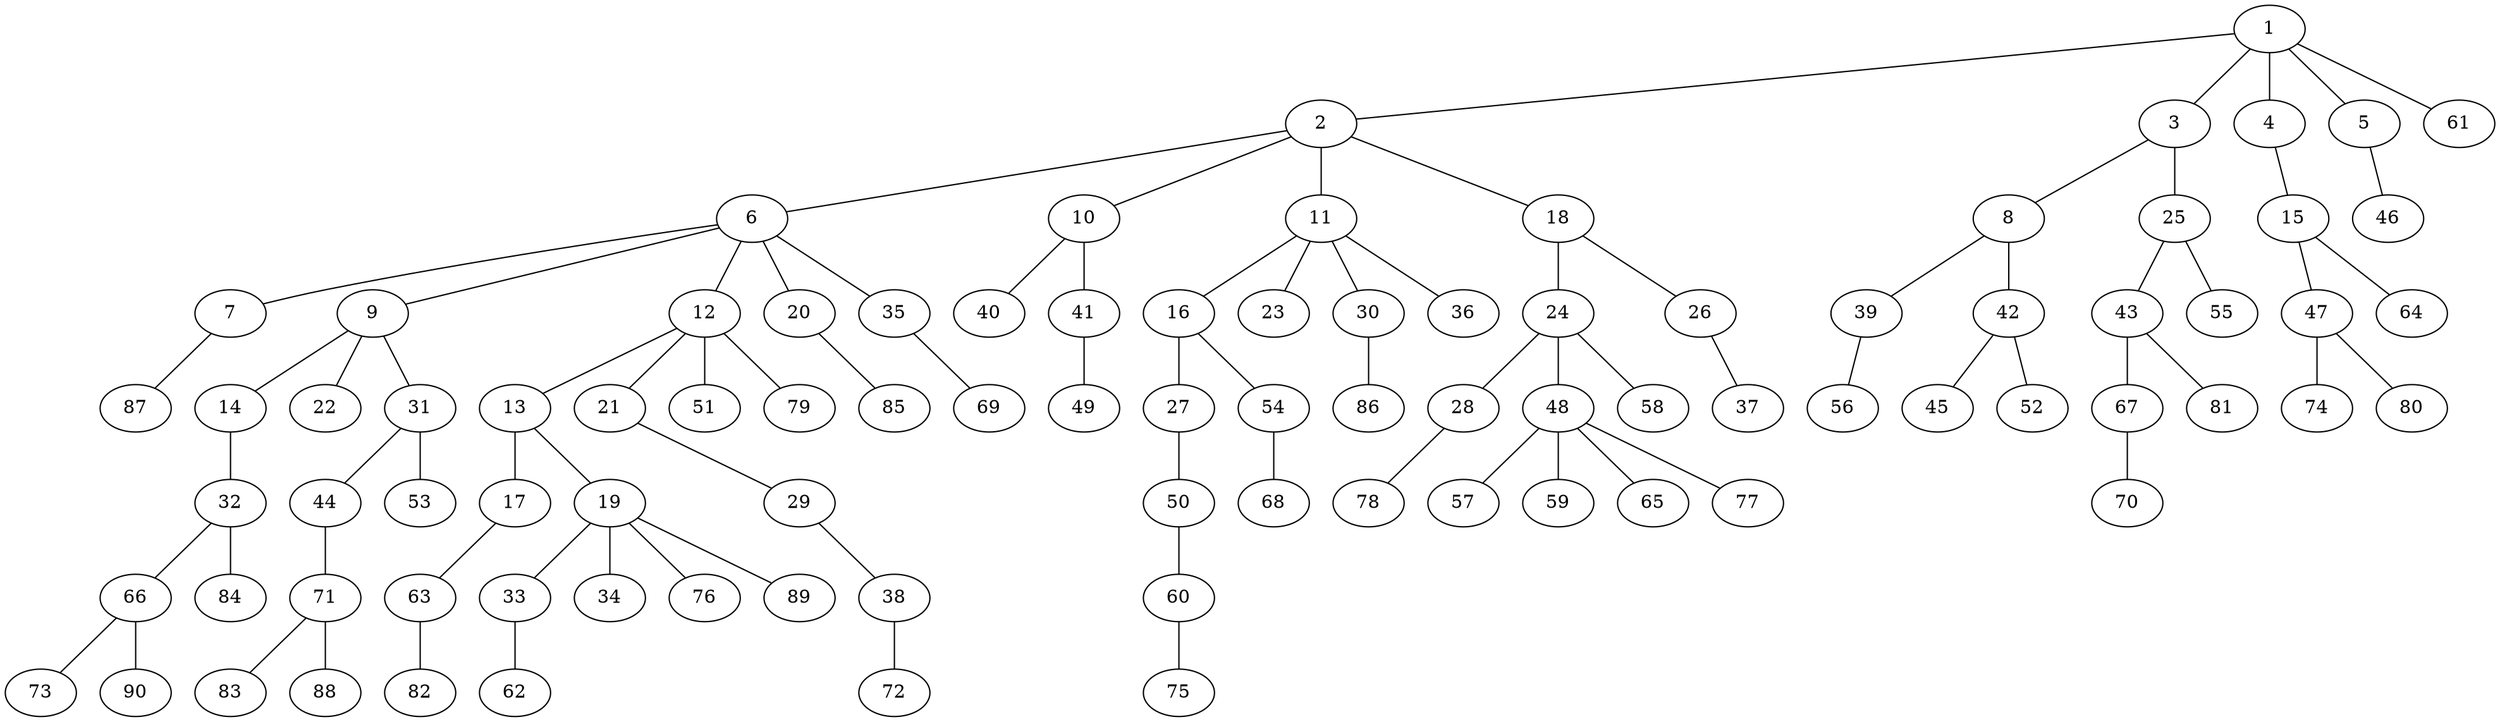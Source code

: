 graph graphname {1--2
1--3
1--4
1--5
1--61
2--6
2--10
2--11
2--18
3--8
3--25
4--15
5--46
6--7
6--9
6--12
6--20
6--35
7--87
8--39
8--42
9--14
9--22
9--31
10--40
10--41
11--16
11--23
11--30
11--36
12--13
12--21
12--51
12--79
13--17
13--19
14--32
15--47
15--64
16--27
16--54
17--63
18--24
18--26
19--33
19--34
19--76
19--89
20--85
21--29
24--28
24--48
24--58
25--43
25--55
26--37
27--50
28--78
29--38
30--86
31--44
31--53
32--66
32--84
33--62
35--69
38--72
39--56
41--49
42--45
42--52
43--67
43--81
44--71
47--74
47--80
48--57
48--59
48--65
48--77
50--60
54--68
60--75
63--82
66--73
66--90
67--70
71--83
71--88
}
